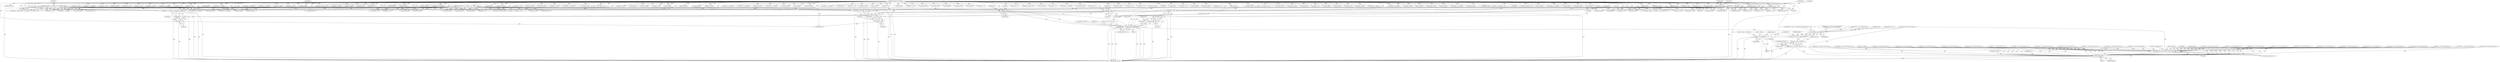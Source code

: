 digraph "0_radare2_f41e941341e44aa86edd4483c4487ec09a074257@pointer" {
"1001284" [label="(Call,buf[4] & 0xf0)"];
"1001278" [label="(Call,buf[4] & 0x0f)"];
"1000288" [label="(Call,buf[4] | (buf[5] << 8) | (buf[6] << 16) | (buf[7] << 24))"];
"1000125" [label="(MethodParameterIn,const ut8 *buf)"];
"1000292" [label="(Call,(buf[5] << 8) | (buf[6] << 16) | (buf[7] << 24))"];
"1000293" [label="(Call,buf[5] << 8)"];
"1000298" [label="(Call,(buf[6] << 16) | (buf[7] << 24))"];
"1000299" [label="(Call,buf[6] << 16)"];
"1000304" [label="(Call,buf[7] << 24)"];
"1000191" [label="(Call,buf[4] | (buf[5] << 8) | (buf[6] << 16) | (buf[7] << 24))"];
"1000195" [label="(Call,(buf[5] << 8) | (buf[6] << 16) | (buf[7] << 24))"];
"1000196" [label="(Call,buf[5] << 8)"];
"1000201" [label="(Call,(buf[6] << 16) | (buf[7] << 24))"];
"1000202" [label="(Call,buf[6] << 16)"];
"1000207" [label="(Call,buf[7] << 24)"];
"1001283" [label="(Call,(buf[4] & 0xf0) >> 4)"];
"1001275" [label="(Call,sprintf (str, \" {v%i, v%i, v%i, v%i}\", buf[4] & 0x0f,\n \t\t\t\t\t\t(buf[4] & 0xf0) >> 4, buf[5] & 0x0f, (buf[5] & 0xf0) >> 4))"];
"1001310" [label="(Call,r_str_concat (strasm, str))"];
"1001308" [label="(Call,strasm = r_str_concat (strasm, str))"];
"1001319" [label="(Call,r_str_concat (strasm, str))"];
"1001317" [label="(Call,strasm = r_str_concat (strasm, str))"];
"1002026" [label="(Call,strncpy (op->buf_asm, strasm, sizeof (op->buf_asm) - 1))"];
"1002088" [label="(Call,free (strasm))"];
"1001313" [label="(Call,sprintf (str, \", [%04x]\", vB))"];
"1000292" [label="(Call,(buf[5] << 8) | (buf[6] << 16) | (buf[7] << 24))"];
"1001284" [label="(Call,buf[4] & 0xf0)"];
"1001296" [label="(Call,buf[5] & 0xf0)"];
"1001564" [label="(Call,buf[3] << 8)"];
"1000242" [label="(Call,buf[3] << 8)"];
"1001867" [label="(Call,buf[4] & 0xf0)"];
"1001700" [label="(Call,(int) buf[1])"];
"1001728" [label="(Call,buf[0] == 0x25)"];
"1001256" [label="(Call,buf[4] & 0x0f)"];
"1000862" [label="(Call,(char) buf[1])"];
"1000930" [label="(Call,buf[3] << 8)"];
"1001319" [label="(Call,r_str_concat (strasm, str))"];
"1001098" [label="(Call,buf[5] & 0x0f)"];
"1000301" [label="(Identifier,buf)"];
"1000498" [label="(Call,buf[1] & 0x0f)"];
"1002027" [label="(Call,op->buf_asm)"];
"1002025" [label="(Block,)"];
"1001120" [label="(Call,buf[5] & 0x0f)"];
"1001040" [label="(Call,buf[3] << 8)"];
"1001333" [label="(Call,(buf[3] << 8) | buf[2])"];
"1001334" [label="(Call,buf[3] << 8)"];
"1001918" [label="(Call,buf[4] & 0xf0)"];
"1000636" [label="(Call,buf[3] << 24)"];
"1000839" [label="(Call,buf[3] << 8)"];
"1001371" [label="(Call,buf[0] == 0x1c)"];
"1001459" [label="(Call,(buf[3]<<8) | buf[2])"];
"1001069" [label="(Call,buf[4] & 0x0f)"];
"1001211" [label="(Call,vB = (buf[3] << 8) | buf[2])"];
"1001214" [label="(Call,buf[3] << 8)"];
"1000211" [label="(Literal,24)"];
"1002092" [label="(MethodReturn,static int)"];
"1001314" [label="(Identifier,str)"];
"1000724" [label="(Call,(llint)buf[7])"];
"1001667" [label="(Call,buf[2] << 24)"];
"1000732" [label="(Call,(llint)buf[8])"];
"1001563" [label="(Call,(buf[3] << 8) | buf[2])"];
"1001873" [label="(Call,buf[5] & 0x0f)"];
"1001510" [label="(Call,(buf[3] << 8) | buf[2])"];
"1001316" [label="(Identifier,vB)"];
"1001320" [label="(Identifier,strasm)"];
"1000304" [label="(Call,buf[7] << 24)"];
"1000905" [label="(Call,buf[3] << 8 | buf[2])"];
"1001443" [label="(Call,buf[1] & 0x0f)"];
"1001315" [label="(Literal,\", [%04x]\")"];
"1001175" [label="(Call,buf[5] << 8)"];
"1000867" [label="(Call,strasm = r_str_concat (strasm, str))"];
"1001310" [label="(Call,r_str_concat (strasm, str))"];
"1000982" [label="(Call,strasm = r_str_concat (strasm, str))"];
"1000587" [label="(Call,buf[0] == 0x17)"];
"1000822" [label="(Call,buf[1] & 0x0f)"];
"1000195" [label="(Call,(buf[5] << 8) | (buf[6] << 16) | (buf[7] << 24))"];
"1000946" [label="(Call,strasm = r_str_concat (strasm, str))"];
"1000179" [label="(Call,buf[2] | (buf[3] << 8))"];
"1000306" [label="(Identifier,buf)"];
"1001952" [label="(Call,buf[0] == 0x24)"];
"1001810" [label="(Call,buf[1] & 0xf0)"];
"1000447" [label="(Call,buf[3] << 8)"];
"1000209" [label="(Identifier,buf)"];
"1000906" [label="(Call,buf[3] << 8)"];
"1000887" [label="(Call,strasm = r_str_concat (strasm, str))"];
"1001289" [label="(Literal,4)"];
"1000581" [label="(Call,buf[5] << 24)"];
"1001656" [label="(Call,buf[4] << 8)"];
"1001895" [label="(Call,buf[5] & 0x0f)"];
"1000685" [label="(Call,(llint)buf[2])"];
"1001245" [label="(Call,buf[4] & 0xf0)"];
"1001268" [label="(Call,buf[5] & 0x0f)"];
"1001239" [label="(Call,buf[4] & 0x0f)"];
"1001719" [label="(Call,buf[5] << 8)"];
"1001295" [label="(Call,(buf[5] & 0xf0) >> 4)"];
"1001434" [label="(Call,strasm = r_str_concat (strasm, str))"];
"1001275" [label="(Call,sprintf (str, \" {v%i, v%i, v%i, v%i}\", buf[4] & 0x0f,\n \t\t\t\t\t\t(buf[4] & 0xf0) >> 4, buf[5] & 0x0f, (buf[5] & 0xf0) >> 4))"];
"1001451" [label="(Call,buf[1] & 0xf0)"];
"1001224" [label="(Block,)"];
"1001311" [label="(Identifier,strasm)"];
"1000700" [label="(Call,(llint)buf[4])"];
"1001309" [label="(Identifier,strasm)"];
"1000446" [label="(Call,(buf[3] << 8) | buf[2])"];
"1000297" [label="(Literal,8)"];
"1002089" [label="(Identifier,strasm)"];
"1001844" [label="(Call,buf[4] & 0x0f)"];
"1001304" [label="(Call,sprintf (str, \" {}\"))"];
"1001021" [label="(Call,strasm = r_str_concat (strasm, str))"];
"1001633" [label="(Call,strasm = r_str_concat (strasm, str))"];
"1000206" [label="(Literal,16)"];
"1001318" [label="(Identifier,strasm)"];
"1000458" [label="(Call,buf[5] << 8)"];
"1001460" [label="(Call,buf[3]<<8)"];
"1000189" [label="(Call,first_key = buf[4] | (buf[5] << 8) | (buf[6] << 16) | (buf[7] << 24))"];
"1001377" [label="(Call,buf[0] == 0x1f)"];
"1000340" [label="(Call,strasm = NULL)"];
"1001651" [label="(Call,buf[5] | (buf[4] << 8) | (buf[3] << 16) | (buf[2] << 24))"];
"1000457" [label="(Call,(buf[5] << 8) | buf[4])"];
"1001011" [label="(Call,buf[4] << 16)"];
"1000308" [label="(Literal,24)"];
"1000631" [label="(Call,buf[2] << 16)"];
"1000200" [label="(Literal,8)"];
"1000955" [label="(Call,buf[1] & 0x0f)"];
"1001092" [label="(Call,buf[4] & 0xf0)"];
"1000853" [label="(Call,strasm = r_str_concat (strasm, str))"];
"1000489" [label="(Call,strasm = r_str_concat (strasm, str))"];
"1002040" [label="(Identifier,op)"];
"1001798" [label="(Call,strasm = r_str_concat (strasm, str))"];
"1001579" [label="(Call,buf[0] == 0x23)"];
"1001494" [label="(Call,strasm = r_str_concat (strasm, str))"];
"1000423" [label="(Call,(buf[3] << 8) | buf[2])"];
"1000925" [label="(Call,buf[2] | (buf[3] << 8) | (buf[4] << 16) | (buf[5] << 24))"];
"1001277" [label="(Literal,\" {v%i, v%i, v%i, v%i}\")"];
"1000407" [label="(Call,strasm = r_str_concat (strasm, str))"];
"1001302" [label="(ControlStructure,break;)"];
"1001174" [label="(Call,(buf[5] << 8) | buf[4])"];
"1001236" [label="(Call,sprintf (str, \" {v%i, v%i}\", buf[4] & 0x0f, (buf[4] & 0xf0) >> 4))"];
"1001912" [label="(Call,buf[4] & 0x0f)"];
"1000288" [label="(Call,buf[4] | (buf[5] << 8) | (buf[6] << 16) | (buf[7] << 24))"];
"1000642" [label="(Call,buf[0] == 0x19)"];
"1000192" [label="(Call,buf[4])"];
"1001279" [label="(Call,buf[4])"];
"1000558" [label="(Call,(int) buf[1])"];
"1000830" [label="(Call,buf[1] & 0xf0)"];
"1001662" [label="(Call,buf[3] << 16)"];
"1000802" [label="(Call,(int) buf[3])"];
"1000941" [label="(Call,buf[5] << 24)"];
"1001889" [label="(Call,buf[4] & 0xf0)"];
"1001924" [label="(Call,buf[5] & 0x0f)"];
"1001308" [label="(Call,strasm = r_str_concat (strasm, str))"];
"1000914" [label="(Call,strasm = r_str_concat (strasm, str))"];
"1002091" [label="(Identifier,size)"];
"1001642" [label="(Call,(int) buf[1])"];
"1001574" [label="(Call,buf[0] == 0x20)"];
"1001108" [label="(Call,buf[4] & 0x0f)"];
"1000779" [label="(Call,strasm = r_str_concat (strasm, str))"];
"1000973" [label="(Call,buf[3] << 8 | buf[2])"];
"1000437" [label="(Call,strasm = r_str_concat (strasm, str))"];
"1001292" [label="(Identifier,buf)"];
"1000936" [label="(Call,buf[4] << 16)"];
"1001818" [label="(Call,(buf[3] << 8) | buf[2])"];
"1000813" [label="(Call,strasm = r_str_concat (strasm, str))"];
"1002030" [label="(Identifier,strasm)"];
"1001114" [label="(Call,buf[4] & 0xf0)"];
"1000294" [label="(Call,buf[5])"];
"1001163" [label="(Call,(buf[3] << 8) | buf[2])"];
"1001193" [label="(Call,strasm = r_str_concat (strasm, str))"];
"1000517" [label="(Call,strasm = r_str_concat (strasm, str))"];
"1001691" [label="(Call,strasm = r_str_concat (strasm, str))"];
"1000303" [label="(Literal,16)"];
"1000155" [label="(Call,op->buf_asm[0] = 0)"];
"1001262" [label="(Call,buf[4] & 0xf0)"];
"1000761" [label="(Call,(int) buf[2])"];
"1000204" [label="(Identifier,buf)"];
"1002017" [label="(Call,strasm = NULL)"];
"1000963" [label="(Call,buf[1] & 0xf0)"];
"1000535" [label="(Call,(buf[3] << 8) | buf[2])"];
"1000305" [label="(Call,buf[7])"];
"1002031" [label="(Call,sizeof (op->buf_asm) - 1)"];
"1000480" [label="(Call,(int) buf[1])"];
"1001146" [label="(Call,strasm = r_str_concat (strasm, str))"];
"1001278" [label="(Call,buf[4] & 0x0f)"];
"1000536" [label="(Call,buf[3] << 8)"];
"1000289" [label="(Call,buf[4])"];
"1001075" [label="(Call,buf[4] & 0xf0)"];
"1001253" [label="(Call,sprintf (str, \" {v%i, v%i, v%i}\", buf[4] & 0x0f,\n \t\t\t\t\t\t(buf[4] & 0xf0) >> 4, buf[5] & 0x0f))"];
"1000299" [label="(Call,buf[6] << 16)"];
"1000621" [label="(Call,(int) buf[1])"];
"1000183" [label="(Call,buf[3] << 8)"];
"1000795" [label="(Call,(int) buf[2])"];
"1000300" [label="(Call,buf[6])"];
"1001226" [label="(Call,sprintf (str, \" {v%i}\", buf[4] & 0x0f))"];
"1001382" [label="(Call,buf[0] == 0x22)"];
"1001229" [label="(Call,buf[4] & 0x0f)"];
"1001718" [label="(Call,(buf[5] << 8) | buf[4])"];
"1000549" [label="(Call,strasm = r_str_concat (strasm, str))"];
"1000127" [label="(Block,)"];
"1001276" [label="(Identifier,str)"];
"1001205" [label="(Call,buf[1] & 0xf0)"];
"1001930" [label="(Call,buf[5] & 0xf0)"];
"1000692" [label="(Call,(llint)buf[3])"];
"1001883" [label="(Call,buf[4] & 0x0f)"];
"1001547" [label="(Call,buf[1] & 0x0f)"];
"1000896" [label="(Call,(int) buf[1])"];
"1001288" [label="(Literal,0xf0)"];
"1001313" [label="(Call,sprintf (str, \", [%04x]\", vB))"];
"1001285" [label="(Call,buf[4])"];
"1000280" [label="(Call,buf[3] << 8)"];
"1001290" [label="(Call,buf[5] & 0x0f)"];
"1000974" [label="(Call,buf[3] << 8)"];
"1001086" [label="(Call,buf[4] & 0x0f)"];
"1000276" [label="(Call,buf[2] | (buf[3] << 8))"];
"1001283" [label="(Call,(buf[4] & 0xf0) >> 4)"];
"1000768" [label="(Call,(int) buf[3])"];
"1001511" [label="(Call,buf[3] << 8)"];
"1000838" [label="(Call,(buf[3] << 8) | buf[2])"];
"1001317" [label="(Call,strasm = r_str_concat (strasm, str))"];
"1000708" [label="(Call,(llint)buf[5])"];
"1001850" [label="(Call,buf[4] & 0xf0)"];
"1000745" [label="(Call,strasm = r_str_concat (strasm, str))"];
"1000208" [label="(Call,buf[7])"];
"1000612" [label="(Call,strasm = r_str_concat (strasm, str))"];
"1001164" [label="(Call,buf[3] << 8)"];
"1000667" [label="(Call,strasm = r_str_concat (strasm, str))"];
"1001126" [label="(Call,buf[5] & 0xf0)"];
"1001708" [label="(Call,buf[3] << 8)"];
"1001819" [label="(Call,buf[3] << 8)"];
"1000197" [label="(Call,buf[5])"];
"1000388" [label="(Call,buf[1] & 0x0f)"];
"1001834" [label="(Call,buf[4] & 0x0f)"];
"1000382" [label="(Block,)"];
"1001538" [label="(Call,strasm = r_str_concat (strasm, str))"];
"1002026" [label="(Call,strncpy (op->buf_asm, strasm, sizeof (op->buf_asm) - 1))"];
"1000196" [label="(Call,buf[5] << 8)"];
"1002000" [label="(Call,strasm = r_str_concat (strasm, str))"];
"1000526" [label="(Call,(int) buf[1])"];
"1001059" [label="(Call,buf[4] & 0x0f)"];
"1000570" [label="(Call,buf[3] << 8)"];
"1000739" [label="(Call,(llint)buf[9])"];
"1000191" [label="(Call,buf[4] | (buf[5] << 8) | (buf[6] << 16) | (buf[7] << 24))"];
"1001555" [label="(Call,buf[1] & 0xf0)"];
"1000424" [label="(Call,buf[3] << 8)"];
"1000576" [label="(Call,buf[4] << 16)"];
"1001312" [label="(Identifier,str)"];
"1000416" [label="(Call,(int) buf[1])"];
"1001861" [label="(Call,buf[4] & 0x0f)"];
"1000565" [label="(Call,buf[2] | (buf[3] << 8) | (buf[4] << 16) | (buf[5] << 24))"];
"1001032" [label="(Call,buf[1] & 0x0f)"];
"1001343" [label="(Call,buf[0] == 0x1a)"];
"1000286" [label="(Call,array_size = buf[4] | (buf[5] << 8) | (buf[6] << 16) | (buf[7] << 24))"];
"1001156" [label="(Call,(int) buf[1])"];
"1000471" [label="(Call,strasm = r_str_concat (strasm, str))"];
"1000716" [label="(Call,(llint)buf[6])"];
"1001005" [label="(Call,buf[3] << 8)"];
"1000138" [label="(Call,(int) buf[0])"];
"1001282" [label="(Literal,0x0f)"];
"1000754" [label="(Call,(int) buf[1])"];
"1000203" [label="(Call,buf[6])"];
"1000879" [label="(Call,buf[3] << 8)"];
"1000298" [label="(Call,(buf[6] << 16) | (buf[7] << 24))"];
"1000396" [label="(Call,buf[1] & 0xf0)"];
"1001286" [label="(Identifier,buf)"];
"1000207" [label="(Call,buf[7] << 24)"];
"1000878" [label="(Call,buf[3] << 8 | buf[2])"];
"1000125" [label="(MethodParameterIn,const ut8 *buf)"];
"1001039" [label="(Call,(buf[3] << 8) | buf[2])"];
"1000506" [label="(Call,buf[1] & 0xf0)"];
"1000293" [label="(Call,buf[5] << 8)"];
"1000991" [label="(Call,(int) buf[1])"];
"1000163" [label="(Call,buf[0] == 0x00)"];
"1000676" [label="(Call,(int) buf[1])"];
"1001707" [label="(Call,(buf[3] << 8) | buf[2])"];
"1001936" [label="(Call,buf[1] & 0x0f)"];
"1000202" [label="(Call,buf[6] << 16)"];
"1001321" [label="(Identifier,str)"];
"1001000" [label="(Call,buf[2] | (buf[3] << 8) | (buf[4] << 16) | (buf[5] << 24))"];
"1001016" [label="(Call,buf[5] << 24)"];
"1000238" [label="(Call,buf[2] | (buf[3] << 8))"];
"1000788" [label="(Call,(int) buf[1])"];
"1000201" [label="(Call,(buf[6] << 16) | (buf[7] << 24))"];
"1001213" [label="(Call,(buf[3] << 8) | buf[2])"];
"1001326" [label="(Call,(int) buf[1])"];
"1001322" [label="(ControlStructure,break;)"];
"1001901" [label="(Call,buf[5] & 0xf0)"];
"1002088" [label="(Call,free (strasm))"];
"1000363" [label="(Call,strasm = strdup (op->buf_asm))"];
"1001503" [label="(Call,(int) buf[1])"];
"1001284" -> "1001283"  [label="AST: "];
"1001284" -> "1001288"  [label="CFG: "];
"1001285" -> "1001284"  [label="AST: "];
"1001288" -> "1001284"  [label="AST: "];
"1001289" -> "1001284"  [label="CFG: "];
"1001284" -> "1002092"  [label="DDG: "];
"1001284" -> "1001283"  [label="DDG: "];
"1001284" -> "1001283"  [label="DDG: "];
"1001278" -> "1001284"  [label="DDG: "];
"1000125" -> "1001284"  [label="DDG: "];
"1001278" -> "1001275"  [label="AST: "];
"1001278" -> "1001282"  [label="CFG: "];
"1001279" -> "1001278"  [label="AST: "];
"1001282" -> "1001278"  [label="AST: "];
"1001286" -> "1001278"  [label="CFG: "];
"1001278" -> "1001275"  [label="DDG: "];
"1001278" -> "1001275"  [label="DDG: "];
"1000288" -> "1001278"  [label="DDG: "];
"1000191" -> "1001278"  [label="DDG: "];
"1000125" -> "1001278"  [label="DDG: "];
"1000288" -> "1000286"  [label="AST: "];
"1000288" -> "1000292"  [label="CFG: "];
"1000289" -> "1000288"  [label="AST: "];
"1000292" -> "1000288"  [label="AST: "];
"1000286" -> "1000288"  [label="CFG: "];
"1000288" -> "1002092"  [label="DDG: "];
"1000288" -> "1002092"  [label="DDG: "];
"1000288" -> "1000286"  [label="DDG: "];
"1000288" -> "1000286"  [label="DDG: "];
"1000125" -> "1000288"  [label="DDG: "];
"1000292" -> "1000288"  [label="DDG: "];
"1000292" -> "1000288"  [label="DDG: "];
"1000288" -> "1000457"  [label="DDG: "];
"1000288" -> "1000576"  [label="DDG: "];
"1000288" -> "1000700"  [label="DDG: "];
"1000288" -> "1000936"  [label="DDG: "];
"1000288" -> "1001011"  [label="DDG: "];
"1000288" -> "1001059"  [label="DDG: "];
"1000288" -> "1001069"  [label="DDG: "];
"1000288" -> "1001086"  [label="DDG: "];
"1000288" -> "1001108"  [label="DDG: "];
"1000288" -> "1001174"  [label="DDG: "];
"1000288" -> "1001229"  [label="DDG: "];
"1000288" -> "1001239"  [label="DDG: "];
"1000288" -> "1001256"  [label="DDG: "];
"1000288" -> "1001656"  [label="DDG: "];
"1000288" -> "1001718"  [label="DDG: "];
"1000288" -> "1001834"  [label="DDG: "];
"1000288" -> "1001844"  [label="DDG: "];
"1000288" -> "1001861"  [label="DDG: "];
"1000288" -> "1001883"  [label="DDG: "];
"1000288" -> "1001912"  [label="DDG: "];
"1000125" -> "1000122"  [label="AST: "];
"1000125" -> "1002092"  [label="DDG: "];
"1000125" -> "1000138"  [label="DDG: "];
"1000125" -> "1000163"  [label="DDG: "];
"1000125" -> "1000179"  [label="DDG: "];
"1000125" -> "1000183"  [label="DDG: "];
"1000125" -> "1000191"  [label="DDG: "];
"1000125" -> "1000196"  [label="DDG: "];
"1000125" -> "1000202"  [label="DDG: "];
"1000125" -> "1000207"  [label="DDG: "];
"1000125" -> "1000238"  [label="DDG: "];
"1000125" -> "1000242"  [label="DDG: "];
"1000125" -> "1000276"  [label="DDG: "];
"1000125" -> "1000280"  [label="DDG: "];
"1000125" -> "1000293"  [label="DDG: "];
"1000125" -> "1000299"  [label="DDG: "];
"1000125" -> "1000304"  [label="DDG: "];
"1000125" -> "1000388"  [label="DDG: "];
"1000125" -> "1000396"  [label="DDG: "];
"1000125" -> "1000416"  [label="DDG: "];
"1000125" -> "1000424"  [label="DDG: "];
"1000125" -> "1000423"  [label="DDG: "];
"1000125" -> "1000447"  [label="DDG: "];
"1000125" -> "1000446"  [label="DDG: "];
"1000125" -> "1000458"  [label="DDG: "];
"1000125" -> "1000457"  [label="DDG: "];
"1000125" -> "1000480"  [label="DDG: "];
"1000125" -> "1000498"  [label="DDG: "];
"1000125" -> "1000506"  [label="DDG: "];
"1000125" -> "1000526"  [label="DDG: "];
"1000125" -> "1000536"  [label="DDG: "];
"1000125" -> "1000535"  [label="DDG: "];
"1000125" -> "1000558"  [label="DDG: "];
"1000125" -> "1000565"  [label="DDG: "];
"1000125" -> "1000570"  [label="DDG: "];
"1000125" -> "1000576"  [label="DDG: "];
"1000125" -> "1000581"  [label="DDG: "];
"1000125" -> "1000587"  [label="DDG: "];
"1000125" -> "1000621"  [label="DDG: "];
"1000125" -> "1000631"  [label="DDG: "];
"1000125" -> "1000636"  [label="DDG: "];
"1000125" -> "1000642"  [label="DDG: "];
"1000125" -> "1000676"  [label="DDG: "];
"1000125" -> "1000685"  [label="DDG: "];
"1000125" -> "1000692"  [label="DDG: "];
"1000125" -> "1000700"  [label="DDG: "];
"1000125" -> "1000708"  [label="DDG: "];
"1000125" -> "1000716"  [label="DDG: "];
"1000125" -> "1000724"  [label="DDG: "];
"1000125" -> "1000732"  [label="DDG: "];
"1000125" -> "1000739"  [label="DDG: "];
"1000125" -> "1000754"  [label="DDG: "];
"1000125" -> "1000761"  [label="DDG: "];
"1000125" -> "1000768"  [label="DDG: "];
"1000125" -> "1000788"  [label="DDG: "];
"1000125" -> "1000795"  [label="DDG: "];
"1000125" -> "1000802"  [label="DDG: "];
"1000125" -> "1000822"  [label="DDG: "];
"1000125" -> "1000830"  [label="DDG: "];
"1000125" -> "1000839"  [label="DDG: "];
"1000125" -> "1000838"  [label="DDG: "];
"1000125" -> "1000862"  [label="DDG: "];
"1000125" -> "1000879"  [label="DDG: "];
"1000125" -> "1000878"  [label="DDG: "];
"1000125" -> "1000896"  [label="DDG: "];
"1000125" -> "1000906"  [label="DDG: "];
"1000125" -> "1000905"  [label="DDG: "];
"1000125" -> "1000925"  [label="DDG: "];
"1000125" -> "1000930"  [label="DDG: "];
"1000125" -> "1000936"  [label="DDG: "];
"1000125" -> "1000941"  [label="DDG: "];
"1000125" -> "1000955"  [label="DDG: "];
"1000125" -> "1000963"  [label="DDG: "];
"1000125" -> "1000974"  [label="DDG: "];
"1000125" -> "1000973"  [label="DDG: "];
"1000125" -> "1000991"  [label="DDG: "];
"1000125" -> "1001000"  [label="DDG: "];
"1000125" -> "1001005"  [label="DDG: "];
"1000125" -> "1001011"  [label="DDG: "];
"1000125" -> "1001016"  [label="DDG: "];
"1000125" -> "1001032"  [label="DDG: "];
"1000125" -> "1001040"  [label="DDG: "];
"1000125" -> "1001039"  [label="DDG: "];
"1000125" -> "1001059"  [label="DDG: "];
"1000125" -> "1001069"  [label="DDG: "];
"1000125" -> "1001075"  [label="DDG: "];
"1000125" -> "1001086"  [label="DDG: "];
"1000125" -> "1001092"  [label="DDG: "];
"1000125" -> "1001098"  [label="DDG: "];
"1000125" -> "1001108"  [label="DDG: "];
"1000125" -> "1001114"  [label="DDG: "];
"1000125" -> "1001120"  [label="DDG: "];
"1000125" -> "1001126"  [label="DDG: "];
"1000125" -> "1001156"  [label="DDG: "];
"1000125" -> "1001164"  [label="DDG: "];
"1000125" -> "1001163"  [label="DDG: "];
"1000125" -> "1001175"  [label="DDG: "];
"1000125" -> "1001174"  [label="DDG: "];
"1000125" -> "1001205"  [label="DDG: "];
"1000125" -> "1001214"  [label="DDG: "];
"1000125" -> "1001213"  [label="DDG: "];
"1000125" -> "1001229"  [label="DDG: "];
"1000125" -> "1001239"  [label="DDG: "];
"1000125" -> "1001245"  [label="DDG: "];
"1000125" -> "1001256"  [label="DDG: "];
"1000125" -> "1001262"  [label="DDG: "];
"1000125" -> "1001268"  [label="DDG: "];
"1000125" -> "1001290"  [label="DDG: "];
"1000125" -> "1001296"  [label="DDG: "];
"1000125" -> "1001326"  [label="DDG: "];
"1000125" -> "1001334"  [label="DDG: "];
"1000125" -> "1001333"  [label="DDG: "];
"1000125" -> "1001343"  [label="DDG: "];
"1000125" -> "1001371"  [label="DDG: "];
"1000125" -> "1001377"  [label="DDG: "];
"1000125" -> "1001382"  [label="DDG: "];
"1000125" -> "1001443"  [label="DDG: "];
"1000125" -> "1001451"  [label="DDG: "];
"1000125" -> "1001460"  [label="DDG: "];
"1000125" -> "1001459"  [label="DDG: "];
"1000125" -> "1001503"  [label="DDG: "];
"1000125" -> "1001511"  [label="DDG: "];
"1000125" -> "1001510"  [label="DDG: "];
"1000125" -> "1001547"  [label="DDG: "];
"1000125" -> "1001555"  [label="DDG: "];
"1000125" -> "1001564"  [label="DDG: "];
"1000125" -> "1001563"  [label="DDG: "];
"1000125" -> "1001574"  [label="DDG: "];
"1000125" -> "1001579"  [label="DDG: "];
"1000125" -> "1001642"  [label="DDG: "];
"1000125" -> "1001651"  [label="DDG: "];
"1000125" -> "1001656"  [label="DDG: "];
"1000125" -> "1001662"  [label="DDG: "];
"1000125" -> "1001667"  [label="DDG: "];
"1000125" -> "1001700"  [label="DDG: "];
"1000125" -> "1001708"  [label="DDG: "];
"1000125" -> "1001707"  [label="DDG: "];
"1000125" -> "1001719"  [label="DDG: "];
"1000125" -> "1001718"  [label="DDG: "];
"1000125" -> "1001728"  [label="DDG: "];
"1000125" -> "1001810"  [label="DDG: "];
"1000125" -> "1001819"  [label="DDG: "];
"1000125" -> "1001818"  [label="DDG: "];
"1000125" -> "1001834"  [label="DDG: "];
"1000125" -> "1001844"  [label="DDG: "];
"1000125" -> "1001850"  [label="DDG: "];
"1000125" -> "1001861"  [label="DDG: "];
"1000125" -> "1001867"  [label="DDG: "];
"1000125" -> "1001873"  [label="DDG: "];
"1000125" -> "1001883"  [label="DDG: "];
"1000125" -> "1001889"  [label="DDG: "];
"1000125" -> "1001895"  [label="DDG: "];
"1000125" -> "1001901"  [label="DDG: "];
"1000125" -> "1001912"  [label="DDG: "];
"1000125" -> "1001918"  [label="DDG: "];
"1000125" -> "1001924"  [label="DDG: "];
"1000125" -> "1001930"  [label="DDG: "];
"1000125" -> "1001936"  [label="DDG: "];
"1000125" -> "1001952"  [label="DDG: "];
"1000292" -> "1000298"  [label="CFG: "];
"1000293" -> "1000292"  [label="AST: "];
"1000298" -> "1000292"  [label="AST: "];
"1000292" -> "1002092"  [label="DDG: "];
"1000292" -> "1002092"  [label="DDG: "];
"1000293" -> "1000292"  [label="DDG: "];
"1000293" -> "1000292"  [label="DDG: "];
"1000298" -> "1000292"  [label="DDG: "];
"1000298" -> "1000292"  [label="DDG: "];
"1000293" -> "1000297"  [label="CFG: "];
"1000294" -> "1000293"  [label="AST: "];
"1000297" -> "1000293"  [label="AST: "];
"1000301" -> "1000293"  [label="CFG: "];
"1000293" -> "1002092"  [label="DDG: "];
"1000293" -> "1000458"  [label="DDG: "];
"1000293" -> "1000581"  [label="DDG: "];
"1000293" -> "1000708"  [label="DDG: "];
"1000293" -> "1000941"  [label="DDG: "];
"1000293" -> "1001016"  [label="DDG: "];
"1000293" -> "1001098"  [label="DDG: "];
"1000293" -> "1001120"  [label="DDG: "];
"1000293" -> "1001175"  [label="DDG: "];
"1000293" -> "1001268"  [label="DDG: "];
"1000293" -> "1001290"  [label="DDG: "];
"1000293" -> "1001651"  [label="DDG: "];
"1000293" -> "1001719"  [label="DDG: "];
"1000293" -> "1001873"  [label="DDG: "];
"1000293" -> "1001895"  [label="DDG: "];
"1000293" -> "1001924"  [label="DDG: "];
"1000298" -> "1000304"  [label="CFG: "];
"1000299" -> "1000298"  [label="AST: "];
"1000304" -> "1000298"  [label="AST: "];
"1000298" -> "1002092"  [label="DDG: "];
"1000298" -> "1002092"  [label="DDG: "];
"1000299" -> "1000298"  [label="DDG: "];
"1000299" -> "1000298"  [label="DDG: "];
"1000304" -> "1000298"  [label="DDG: "];
"1000304" -> "1000298"  [label="DDG: "];
"1000299" -> "1000303"  [label="CFG: "];
"1000300" -> "1000299"  [label="AST: "];
"1000303" -> "1000299"  [label="AST: "];
"1000306" -> "1000299"  [label="CFG: "];
"1000299" -> "1002092"  [label="DDG: "];
"1000299" -> "1000716"  [label="DDG: "];
"1000304" -> "1000308"  [label="CFG: "];
"1000305" -> "1000304"  [label="AST: "];
"1000308" -> "1000304"  [label="AST: "];
"1000304" -> "1002092"  [label="DDG: "];
"1000304" -> "1000724"  [label="DDG: "];
"1000191" -> "1000189"  [label="AST: "];
"1000191" -> "1000195"  [label="CFG: "];
"1000192" -> "1000191"  [label="AST: "];
"1000195" -> "1000191"  [label="AST: "];
"1000189" -> "1000191"  [label="CFG: "];
"1000191" -> "1002092"  [label="DDG: "];
"1000191" -> "1002092"  [label="DDG: "];
"1000191" -> "1000189"  [label="DDG: "];
"1000191" -> "1000189"  [label="DDG: "];
"1000195" -> "1000191"  [label="DDG: "];
"1000195" -> "1000191"  [label="DDG: "];
"1000191" -> "1000457"  [label="DDG: "];
"1000191" -> "1000576"  [label="DDG: "];
"1000191" -> "1000700"  [label="DDG: "];
"1000191" -> "1000936"  [label="DDG: "];
"1000191" -> "1001011"  [label="DDG: "];
"1000191" -> "1001059"  [label="DDG: "];
"1000191" -> "1001069"  [label="DDG: "];
"1000191" -> "1001086"  [label="DDG: "];
"1000191" -> "1001108"  [label="DDG: "];
"1000191" -> "1001174"  [label="DDG: "];
"1000191" -> "1001229"  [label="DDG: "];
"1000191" -> "1001239"  [label="DDG: "];
"1000191" -> "1001256"  [label="DDG: "];
"1000191" -> "1001656"  [label="DDG: "];
"1000191" -> "1001718"  [label="DDG: "];
"1000191" -> "1001834"  [label="DDG: "];
"1000191" -> "1001844"  [label="DDG: "];
"1000191" -> "1001861"  [label="DDG: "];
"1000191" -> "1001883"  [label="DDG: "];
"1000191" -> "1001912"  [label="DDG: "];
"1000195" -> "1000201"  [label="CFG: "];
"1000196" -> "1000195"  [label="AST: "];
"1000201" -> "1000195"  [label="AST: "];
"1000195" -> "1002092"  [label="DDG: "];
"1000195" -> "1002092"  [label="DDG: "];
"1000196" -> "1000195"  [label="DDG: "];
"1000196" -> "1000195"  [label="DDG: "];
"1000201" -> "1000195"  [label="DDG: "];
"1000201" -> "1000195"  [label="DDG: "];
"1000196" -> "1000200"  [label="CFG: "];
"1000197" -> "1000196"  [label="AST: "];
"1000200" -> "1000196"  [label="AST: "];
"1000204" -> "1000196"  [label="CFG: "];
"1000196" -> "1002092"  [label="DDG: "];
"1000196" -> "1000458"  [label="DDG: "];
"1000196" -> "1000581"  [label="DDG: "];
"1000196" -> "1000708"  [label="DDG: "];
"1000196" -> "1000941"  [label="DDG: "];
"1000196" -> "1001016"  [label="DDG: "];
"1000196" -> "1001098"  [label="DDG: "];
"1000196" -> "1001120"  [label="DDG: "];
"1000196" -> "1001175"  [label="DDG: "];
"1000196" -> "1001268"  [label="DDG: "];
"1000196" -> "1001290"  [label="DDG: "];
"1000196" -> "1001651"  [label="DDG: "];
"1000196" -> "1001719"  [label="DDG: "];
"1000196" -> "1001873"  [label="DDG: "];
"1000196" -> "1001895"  [label="DDG: "];
"1000196" -> "1001924"  [label="DDG: "];
"1000201" -> "1000207"  [label="CFG: "];
"1000202" -> "1000201"  [label="AST: "];
"1000207" -> "1000201"  [label="AST: "];
"1000201" -> "1002092"  [label="DDG: "];
"1000201" -> "1002092"  [label="DDG: "];
"1000202" -> "1000201"  [label="DDG: "];
"1000202" -> "1000201"  [label="DDG: "];
"1000207" -> "1000201"  [label="DDG: "];
"1000207" -> "1000201"  [label="DDG: "];
"1000202" -> "1000206"  [label="CFG: "];
"1000203" -> "1000202"  [label="AST: "];
"1000206" -> "1000202"  [label="AST: "];
"1000209" -> "1000202"  [label="CFG: "];
"1000202" -> "1002092"  [label="DDG: "];
"1000202" -> "1000716"  [label="DDG: "];
"1000207" -> "1000211"  [label="CFG: "];
"1000208" -> "1000207"  [label="AST: "];
"1000211" -> "1000207"  [label="AST: "];
"1000207" -> "1002092"  [label="DDG: "];
"1000207" -> "1000724"  [label="DDG: "];
"1001283" -> "1001275"  [label="AST: "];
"1001283" -> "1001289"  [label="CFG: "];
"1001289" -> "1001283"  [label="AST: "];
"1001292" -> "1001283"  [label="CFG: "];
"1001283" -> "1002092"  [label="DDG: "];
"1001283" -> "1001275"  [label="DDG: "];
"1001283" -> "1001275"  [label="DDG: "];
"1001275" -> "1001224"  [label="AST: "];
"1001275" -> "1001295"  [label="CFG: "];
"1001276" -> "1001275"  [label="AST: "];
"1001277" -> "1001275"  [label="AST: "];
"1001290" -> "1001275"  [label="AST: "];
"1001295" -> "1001275"  [label="AST: "];
"1001302" -> "1001275"  [label="CFG: "];
"1001275" -> "1002092"  [label="DDG: "];
"1001275" -> "1002092"  [label="DDG: "];
"1001275" -> "1002092"  [label="DDG: "];
"1001275" -> "1002092"  [label="DDG: "];
"1001275" -> "1002092"  [label="DDG: "];
"1001275" -> "1002092"  [label="DDG: "];
"1001290" -> "1001275"  [label="DDG: "];
"1001290" -> "1001275"  [label="DDG: "];
"1001295" -> "1001275"  [label="DDG: "];
"1001295" -> "1001275"  [label="DDG: "];
"1001275" -> "1001310"  [label="DDG: "];
"1001310" -> "1001308"  [label="AST: "];
"1001310" -> "1001312"  [label="CFG: "];
"1001311" -> "1001310"  [label="AST: "];
"1001312" -> "1001310"  [label="AST: "];
"1001308" -> "1001310"  [label="CFG: "];
"1001310" -> "1001308"  [label="DDG: "];
"1001310" -> "1001308"  [label="DDG: "];
"1000363" -> "1001310"  [label="DDG: "];
"1001236" -> "1001310"  [label="DDG: "];
"1001253" -> "1001310"  [label="DDG: "];
"1001226" -> "1001310"  [label="DDG: "];
"1001304" -> "1001310"  [label="DDG: "];
"1001310" -> "1001313"  [label="DDG: "];
"1001308" -> "1000382"  [label="AST: "];
"1001309" -> "1001308"  [label="AST: "];
"1001314" -> "1001308"  [label="CFG: "];
"1001308" -> "1001319"  [label="DDG: "];
"1001319" -> "1001317"  [label="AST: "];
"1001319" -> "1001321"  [label="CFG: "];
"1001320" -> "1001319"  [label="AST: "];
"1001321" -> "1001319"  [label="AST: "];
"1001317" -> "1001319"  [label="CFG: "];
"1001319" -> "1002092"  [label="DDG: "];
"1001319" -> "1001317"  [label="DDG: "];
"1001319" -> "1001317"  [label="DDG: "];
"1001313" -> "1001319"  [label="DDG: "];
"1001317" -> "1000382"  [label="AST: "];
"1001318" -> "1001317"  [label="AST: "];
"1001322" -> "1001317"  [label="CFG: "];
"1001317" -> "1002092"  [label="DDG: "];
"1001317" -> "1002026"  [label="DDG: "];
"1001317" -> "1002088"  [label="DDG: "];
"1002026" -> "1002025"  [label="AST: "];
"1002026" -> "1002031"  [label="CFG: "];
"1002027" -> "1002026"  [label="AST: "];
"1002030" -> "1002026"  [label="AST: "];
"1002031" -> "1002026"  [label="AST: "];
"1002040" -> "1002026"  [label="CFG: "];
"1002026" -> "1002092"  [label="DDG: "];
"1000155" -> "1002026"  [label="DDG: "];
"1000779" -> "1002026"  [label="DDG: "];
"1001494" -> "1002026"  [label="DDG: "];
"1000813" -> "1002026"  [label="DDG: "];
"1000517" -> "1002026"  [label="DDG: "];
"1001538" -> "1002026"  [label="DDG: "];
"1000853" -> "1002026"  [label="DDG: "];
"1001146" -> "1002026"  [label="DDG: "];
"1000914" -> "1002026"  [label="DDG: "];
"1001021" -> "1002026"  [label="DDG: "];
"1001193" -> "1002026"  [label="DDG: "];
"1000549" -> "1002026"  [label="DDG: "];
"1002017" -> "1002026"  [label="DDG: "];
"1000471" -> "1002026"  [label="DDG: "];
"1000667" -> "1002026"  [label="DDG: "];
"1000612" -> "1002026"  [label="DDG: "];
"1000363" -> "1002026"  [label="DDG: "];
"1002000" -> "1002026"  [label="DDG: "];
"1001633" -> "1002026"  [label="DDG: "];
"1000407" -> "1002026"  [label="DDG: "];
"1000437" -> "1002026"  [label="DDG: "];
"1000745" -> "1002026"  [label="DDG: "];
"1001434" -> "1002026"  [label="DDG: "];
"1000982" -> "1002026"  [label="DDG: "];
"1000946" -> "1002026"  [label="DDG: "];
"1000887" -> "1002026"  [label="DDG: "];
"1000867" -> "1002026"  [label="DDG: "];
"1000489" -> "1002026"  [label="DDG: "];
"1001798" -> "1002026"  [label="DDG: "];
"1001691" -> "1002026"  [label="DDG: "];
"1002031" -> "1002026"  [label="DDG: "];
"1002026" -> "1002088"  [label="DDG: "];
"1002088" -> "1000127"  [label="AST: "];
"1002088" -> "1002089"  [label="CFG: "];
"1002089" -> "1002088"  [label="AST: "];
"1002091" -> "1002088"  [label="CFG: "];
"1002088" -> "1002092"  [label="DDG: "];
"1000779" -> "1002088"  [label="DDG: "];
"1001494" -> "1002088"  [label="DDG: "];
"1000813" -> "1002088"  [label="DDG: "];
"1000517" -> "1002088"  [label="DDG: "];
"1001538" -> "1002088"  [label="DDG: "];
"1000853" -> "1002088"  [label="DDG: "];
"1001146" -> "1002088"  [label="DDG: "];
"1000914" -> "1002088"  [label="DDG: "];
"1001021" -> "1002088"  [label="DDG: "];
"1000549" -> "1002088"  [label="DDG: "];
"1002017" -> "1002088"  [label="DDG: "];
"1000471" -> "1002088"  [label="DDG: "];
"1000667" -> "1002088"  [label="DDG: "];
"1000612" -> "1002088"  [label="DDG: "];
"1000363" -> "1002088"  [label="DDG: "];
"1002000" -> "1002088"  [label="DDG: "];
"1001633" -> "1002088"  [label="DDG: "];
"1000407" -> "1002088"  [label="DDG: "];
"1000437" -> "1002088"  [label="DDG: "];
"1000745" -> "1002088"  [label="DDG: "];
"1001434" -> "1002088"  [label="DDG: "];
"1000982" -> "1002088"  [label="DDG: "];
"1000946" -> "1002088"  [label="DDG: "];
"1000887" -> "1002088"  [label="DDG: "];
"1000867" -> "1002088"  [label="DDG: "];
"1000489" -> "1002088"  [label="DDG: "];
"1001798" -> "1002088"  [label="DDG: "];
"1001691" -> "1002088"  [label="DDG: "];
"1000340" -> "1002088"  [label="DDG: "];
"1001193" -> "1002088"  [label="DDG: "];
"1001313" -> "1000382"  [label="AST: "];
"1001313" -> "1001316"  [label="CFG: "];
"1001314" -> "1001313"  [label="AST: "];
"1001315" -> "1001313"  [label="AST: "];
"1001316" -> "1001313"  [label="AST: "];
"1001318" -> "1001313"  [label="CFG: "];
"1001313" -> "1002092"  [label="DDG: "];
"1001313" -> "1002092"  [label="DDG: "];
"1001211" -> "1001313"  [label="DDG: "];
}
